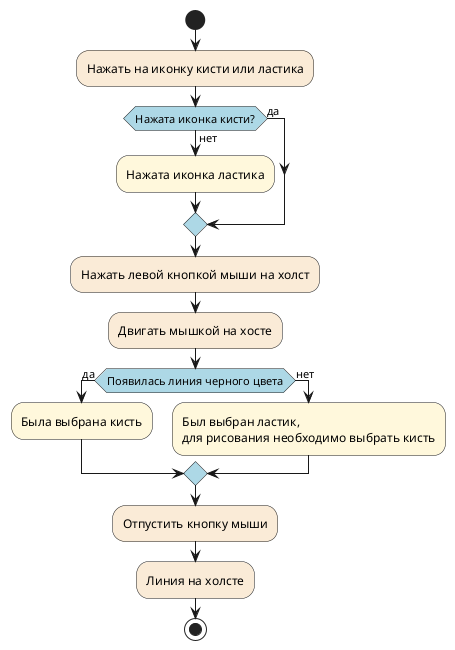 @startuml
skinparam activity {
    DiamondBackgroundColor LightBlue
}
start

#AntiqueWhite:Нажать на иконку кисти или ластика;
if (Нажата иконка кисти?) then (да)
else (нет)
#Cornsilk:Нажата иконка ластика;
endif
#AntiqueWhite:Нажать левой кнопкой мыши на холст;
#AntiqueWhite:Двигать мышкой на хосте;
if (Появилась линия черного цвета) then (да)
#Cornsilk:Была выбрана кисть;
else (нет)
#Cornsilk:Был выбран ластик,
для рисования необходимо выбрать кисть;
endif
#AntiqueWhite:Отпустить кнопку мыши;
#AntiqueWhite:Линия на холсте;
stop
@enduml

